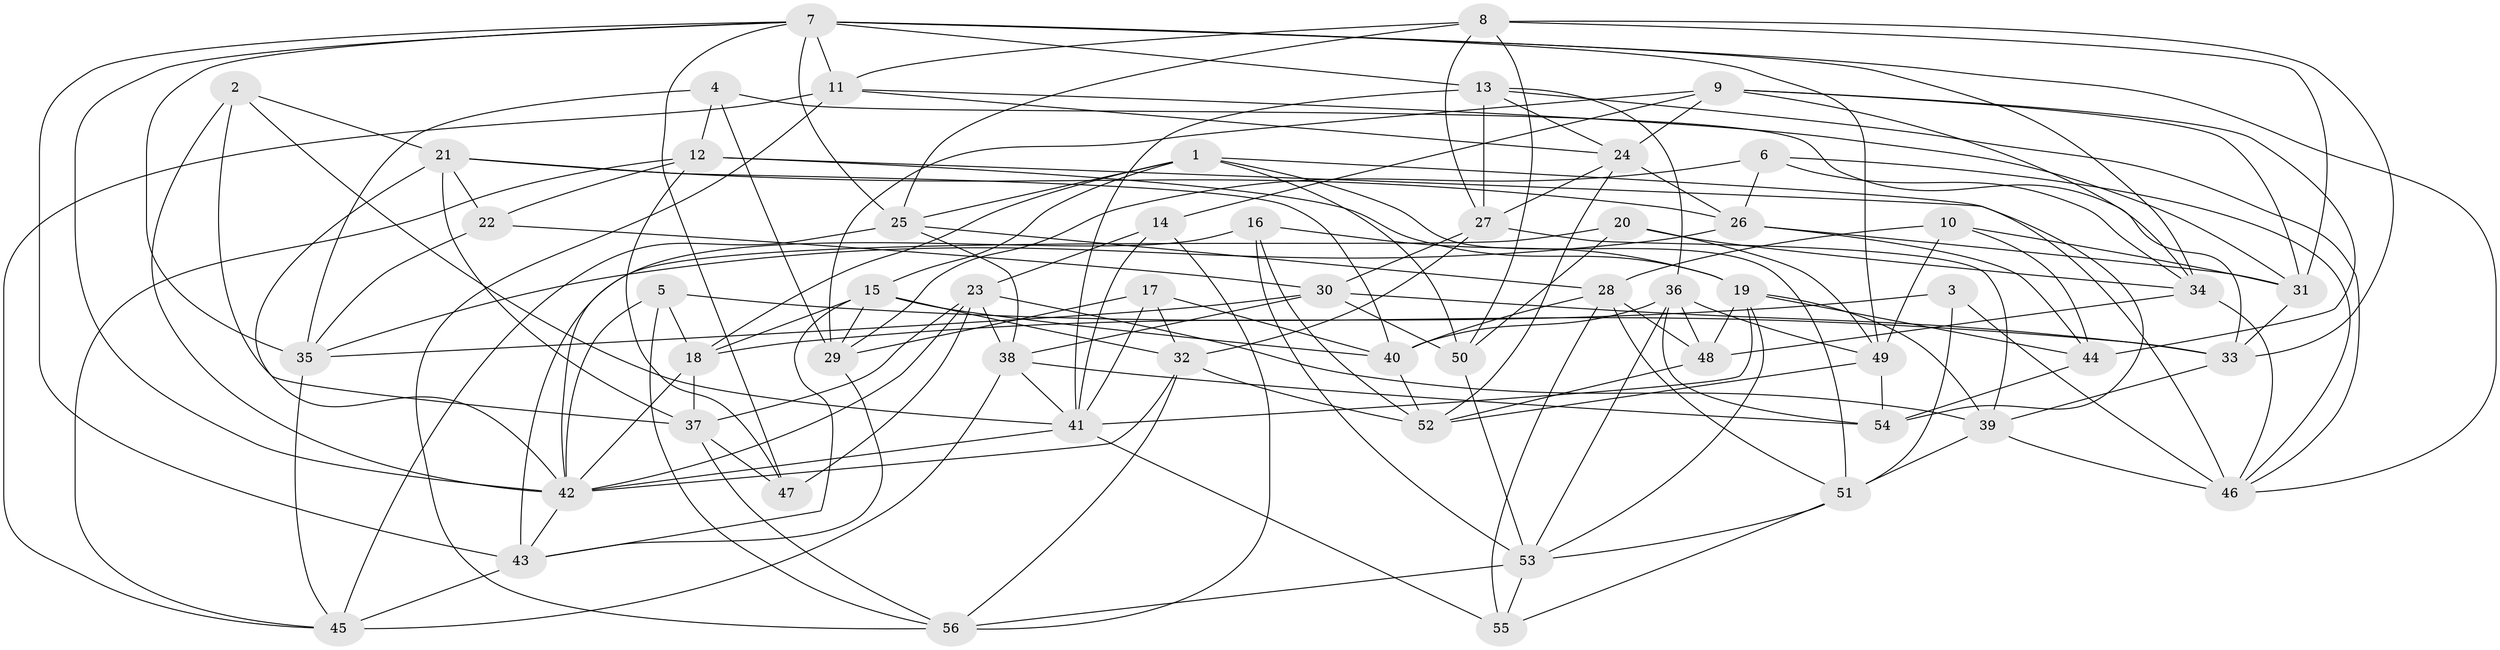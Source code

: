 // original degree distribution, {4: 1.0}
// Generated by graph-tools (version 1.1) at 2025/50/03/09/25 03:50:50]
// undirected, 56 vertices, 159 edges
graph export_dot {
graph [start="1"]
  node [color=gray90,style=filled];
  1;
  2;
  3;
  4;
  5;
  6;
  7;
  8;
  9;
  10;
  11;
  12;
  13;
  14;
  15;
  16;
  17;
  18;
  19;
  20;
  21;
  22;
  23;
  24;
  25;
  26;
  27;
  28;
  29;
  30;
  31;
  32;
  33;
  34;
  35;
  36;
  37;
  38;
  39;
  40;
  41;
  42;
  43;
  44;
  45;
  46;
  47;
  48;
  49;
  50;
  51;
  52;
  53;
  54;
  55;
  56;
  1 -- 15 [weight=1.0];
  1 -- 18 [weight=1.0];
  1 -- 25 [weight=1.0];
  1 -- 50 [weight=1.0];
  1 -- 51 [weight=1.0];
  1 -- 54 [weight=1.0];
  2 -- 21 [weight=1.0];
  2 -- 37 [weight=1.0];
  2 -- 41 [weight=1.0];
  2 -- 42 [weight=1.0];
  3 -- 18 [weight=1.0];
  3 -- 46 [weight=2.0];
  3 -- 51 [weight=1.0];
  4 -- 12 [weight=1.0];
  4 -- 29 [weight=1.0];
  4 -- 33 [weight=1.0];
  4 -- 35 [weight=1.0];
  5 -- 18 [weight=1.0];
  5 -- 33 [weight=1.0];
  5 -- 42 [weight=1.0];
  5 -- 56 [weight=1.0];
  6 -- 26 [weight=1.0];
  6 -- 29 [weight=1.0];
  6 -- 34 [weight=1.0];
  6 -- 46 [weight=1.0];
  7 -- 11 [weight=1.0];
  7 -- 13 [weight=1.0];
  7 -- 25 [weight=1.0];
  7 -- 34 [weight=1.0];
  7 -- 35 [weight=1.0];
  7 -- 42 [weight=1.0];
  7 -- 43 [weight=1.0];
  7 -- 46 [weight=1.0];
  7 -- 47 [weight=1.0];
  7 -- 49 [weight=1.0];
  8 -- 11 [weight=1.0];
  8 -- 25 [weight=1.0];
  8 -- 27 [weight=1.0];
  8 -- 31 [weight=1.0];
  8 -- 33 [weight=1.0];
  8 -- 50 [weight=1.0];
  9 -- 14 [weight=1.0];
  9 -- 24 [weight=1.0];
  9 -- 29 [weight=1.0];
  9 -- 31 [weight=1.0];
  9 -- 34 [weight=1.0];
  9 -- 44 [weight=1.0];
  10 -- 28 [weight=1.0];
  10 -- 31 [weight=1.0];
  10 -- 44 [weight=1.0];
  10 -- 49 [weight=1.0];
  11 -- 24 [weight=1.0];
  11 -- 31 [weight=1.0];
  11 -- 45 [weight=1.0];
  11 -- 56 [weight=1.0];
  12 -- 19 [weight=1.0];
  12 -- 22 [weight=1.0];
  12 -- 45 [weight=1.0];
  12 -- 46 [weight=1.0];
  12 -- 47 [weight=1.0];
  13 -- 24 [weight=1.0];
  13 -- 27 [weight=1.0];
  13 -- 36 [weight=1.0];
  13 -- 41 [weight=1.0];
  13 -- 46 [weight=1.0];
  14 -- 23 [weight=1.0];
  14 -- 41 [weight=1.0];
  14 -- 56 [weight=1.0];
  15 -- 18 [weight=1.0];
  15 -- 29 [weight=1.0];
  15 -- 32 [weight=1.0];
  15 -- 40 [weight=1.0];
  15 -- 43 [weight=1.0];
  16 -- 19 [weight=1.0];
  16 -- 42 [weight=1.0];
  16 -- 52 [weight=1.0];
  16 -- 53 [weight=1.0];
  17 -- 29 [weight=1.0];
  17 -- 32 [weight=1.0];
  17 -- 40 [weight=1.0];
  17 -- 41 [weight=1.0];
  18 -- 37 [weight=1.0];
  18 -- 42 [weight=1.0];
  19 -- 39 [weight=1.0];
  19 -- 41 [weight=1.0];
  19 -- 44 [weight=1.0];
  19 -- 48 [weight=2.0];
  19 -- 53 [weight=1.0];
  20 -- 34 [weight=1.0];
  20 -- 43 [weight=1.0];
  20 -- 49 [weight=1.0];
  20 -- 50 [weight=1.0];
  21 -- 22 [weight=1.0];
  21 -- 26 [weight=1.0];
  21 -- 37 [weight=1.0];
  21 -- 40 [weight=1.0];
  21 -- 42 [weight=1.0];
  22 -- 30 [weight=1.0];
  22 -- 35 [weight=1.0];
  23 -- 37 [weight=1.0];
  23 -- 38 [weight=1.0];
  23 -- 39 [weight=1.0];
  23 -- 42 [weight=1.0];
  23 -- 47 [weight=1.0];
  24 -- 26 [weight=1.0];
  24 -- 27 [weight=1.0];
  24 -- 52 [weight=1.0];
  25 -- 28 [weight=1.0];
  25 -- 38 [weight=1.0];
  25 -- 45 [weight=1.0];
  26 -- 31 [weight=1.0];
  26 -- 35 [weight=1.0];
  26 -- 44 [weight=1.0];
  27 -- 30 [weight=1.0];
  27 -- 32 [weight=1.0];
  27 -- 39 [weight=1.0];
  28 -- 40 [weight=1.0];
  28 -- 48 [weight=1.0];
  28 -- 51 [weight=1.0];
  28 -- 55 [weight=1.0];
  29 -- 43 [weight=1.0];
  30 -- 33 [weight=1.0];
  30 -- 35 [weight=1.0];
  30 -- 38 [weight=1.0];
  30 -- 50 [weight=1.0];
  31 -- 33 [weight=1.0];
  32 -- 42 [weight=1.0];
  32 -- 52 [weight=1.0];
  32 -- 56 [weight=1.0];
  33 -- 39 [weight=1.0];
  34 -- 46 [weight=1.0];
  34 -- 48 [weight=1.0];
  35 -- 45 [weight=1.0];
  36 -- 40 [weight=1.0];
  36 -- 48 [weight=1.0];
  36 -- 49 [weight=1.0];
  36 -- 53 [weight=1.0];
  36 -- 54 [weight=1.0];
  37 -- 47 [weight=1.0];
  37 -- 56 [weight=1.0];
  38 -- 41 [weight=1.0];
  38 -- 45 [weight=1.0];
  38 -- 54 [weight=1.0];
  39 -- 46 [weight=1.0];
  39 -- 51 [weight=1.0];
  40 -- 52 [weight=1.0];
  41 -- 42 [weight=1.0];
  41 -- 55 [weight=1.0];
  42 -- 43 [weight=1.0];
  43 -- 45 [weight=1.0];
  44 -- 54 [weight=2.0];
  48 -- 52 [weight=1.0];
  49 -- 52 [weight=1.0];
  49 -- 54 [weight=1.0];
  50 -- 53 [weight=2.0];
  51 -- 53 [weight=1.0];
  51 -- 55 [weight=1.0];
  53 -- 55 [weight=1.0];
  53 -- 56 [weight=1.0];
}
